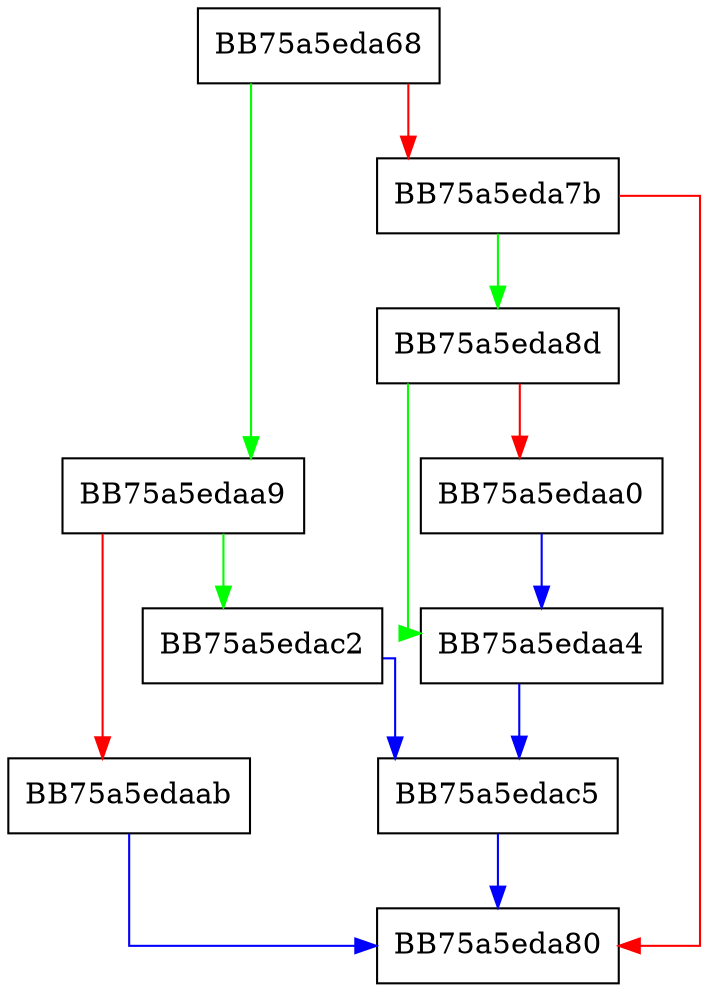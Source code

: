digraph sqlite3WalExclusiveMode {
  node [shape="box"];
  graph [splines=ortho];
  BB75a5eda68 -> BB75a5edaa9 [color="green"];
  BB75a5eda68 -> BB75a5eda7b [color="red"];
  BB75a5eda7b -> BB75a5eda8d [color="green"];
  BB75a5eda7b -> BB75a5eda80 [color="red"];
  BB75a5eda8d -> BB75a5edaa4 [color="green"];
  BB75a5eda8d -> BB75a5edaa0 [color="red"];
  BB75a5edaa0 -> BB75a5edaa4 [color="blue"];
  BB75a5edaa4 -> BB75a5edac5 [color="blue"];
  BB75a5edaa9 -> BB75a5edac2 [color="green"];
  BB75a5edaa9 -> BB75a5edaab [color="red"];
  BB75a5edaab -> BB75a5eda80 [color="blue"];
  BB75a5edac2 -> BB75a5edac5 [color="blue"];
  BB75a5edac5 -> BB75a5eda80 [color="blue"];
}